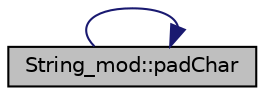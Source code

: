 digraph "String_mod::padChar"
{
 // LATEX_PDF_SIZE
  edge [fontname="Helvetica",fontsize="10",labelfontname="Helvetica",labelfontsize="10"];
  node [fontname="Helvetica",fontsize="10",shape=record];
  rankdir="LR";
  Node1 [label="String_mod::padChar",height=0.2,width=0.4,color="black", fillcolor="grey75", style="filled", fontcolor="black",tooltip="Pad the input assumed-size character vector value with the input assumed-size character vector symbol..."];
  Node1 -> Node1 [color="midnightblue",fontsize="10",style="solid",fontname="Helvetica"];
}
